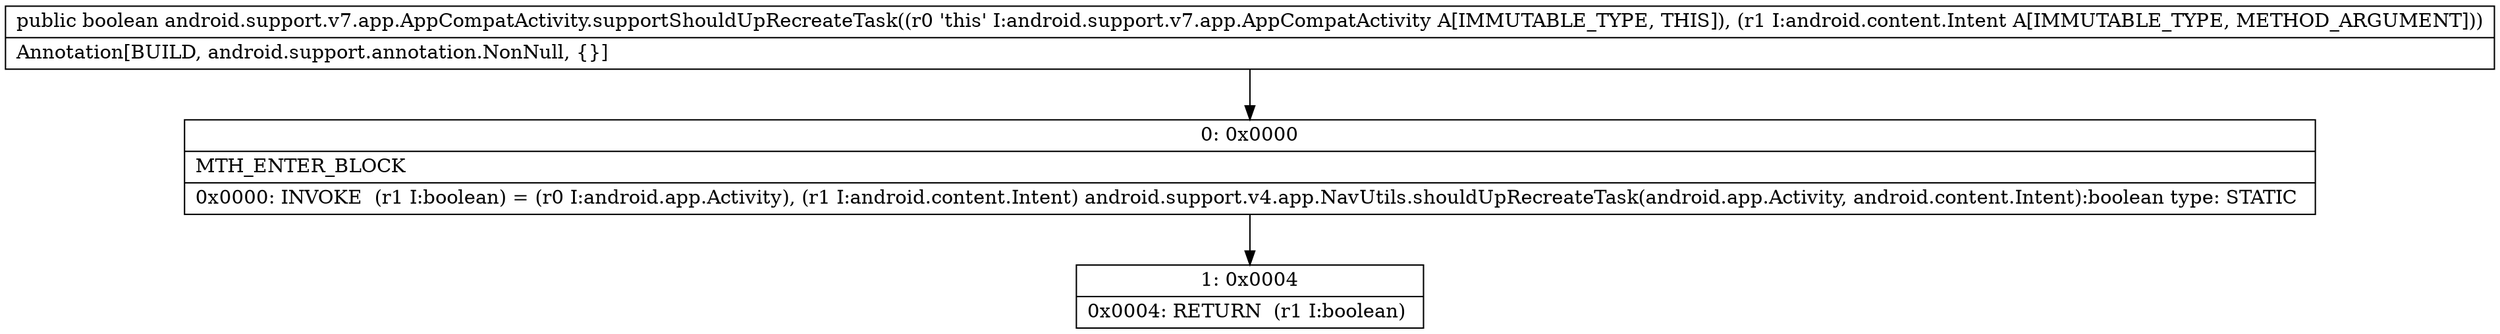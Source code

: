 digraph "CFG forandroid.support.v7.app.AppCompatActivity.supportShouldUpRecreateTask(Landroid\/content\/Intent;)Z" {
Node_0 [shape=record,label="{0\:\ 0x0000|MTH_ENTER_BLOCK\l|0x0000: INVOKE  (r1 I:boolean) = (r0 I:android.app.Activity), (r1 I:android.content.Intent) android.support.v4.app.NavUtils.shouldUpRecreateTask(android.app.Activity, android.content.Intent):boolean type: STATIC \l}"];
Node_1 [shape=record,label="{1\:\ 0x0004|0x0004: RETURN  (r1 I:boolean) \l}"];
MethodNode[shape=record,label="{public boolean android.support.v7.app.AppCompatActivity.supportShouldUpRecreateTask((r0 'this' I:android.support.v7.app.AppCompatActivity A[IMMUTABLE_TYPE, THIS]), (r1 I:android.content.Intent A[IMMUTABLE_TYPE, METHOD_ARGUMENT]))  | Annotation[BUILD, android.support.annotation.NonNull, \{\}]\l}"];
MethodNode -> Node_0;
Node_0 -> Node_1;
}

